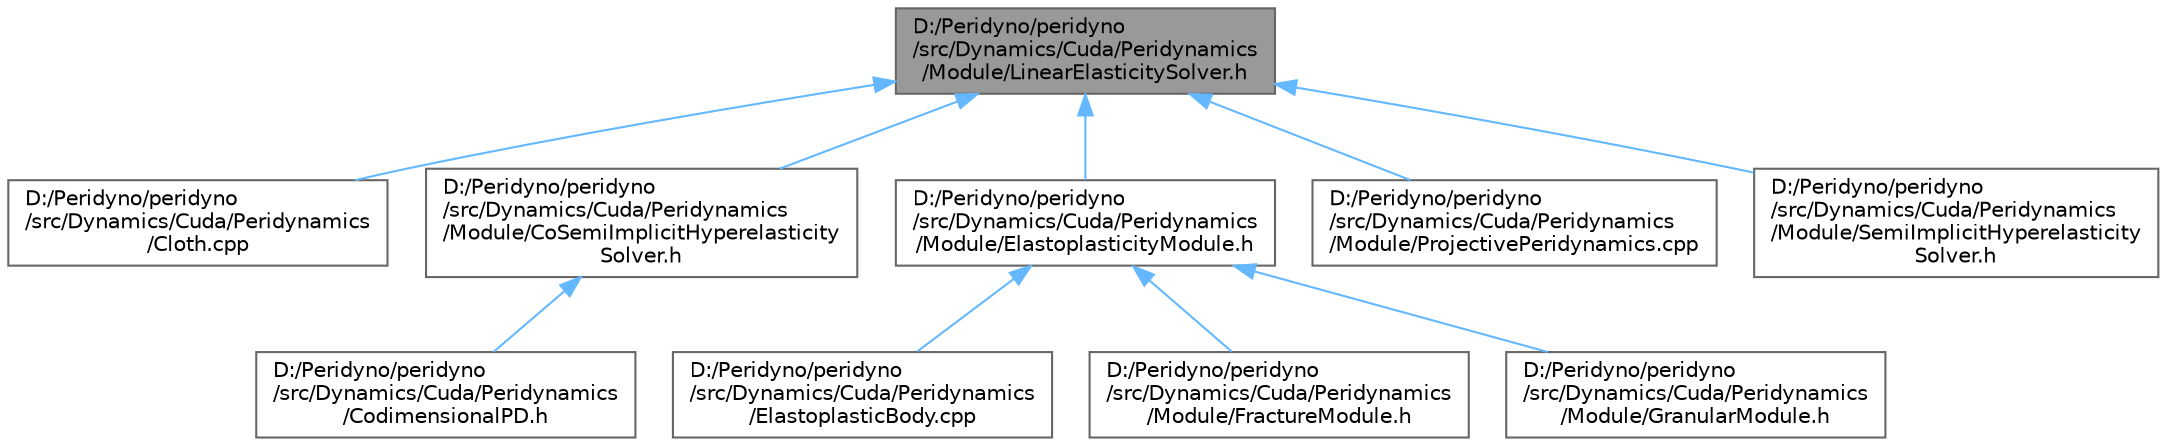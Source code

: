 digraph "D:/Peridyno/peridyno/src/Dynamics/Cuda/Peridynamics/Module/LinearElasticitySolver.h"
{
 // LATEX_PDF_SIZE
  bgcolor="transparent";
  edge [fontname=Helvetica,fontsize=10,labelfontname=Helvetica,labelfontsize=10];
  node [fontname=Helvetica,fontsize=10,shape=box,height=0.2,width=0.4];
  Node1 [id="Node000001",label="D:/Peridyno/peridyno\l/src/Dynamics/Cuda/Peridynamics\l/Module/LinearElasticitySolver.h",height=0.2,width=0.4,color="gray40", fillcolor="grey60", style="filled", fontcolor="black",tooltip=" "];
  Node1 -> Node2 [id="edge1_Node000001_Node000002",dir="back",color="steelblue1",style="solid",tooltip=" "];
  Node2 [id="Node000002",label="D:/Peridyno/peridyno\l/src/Dynamics/Cuda/Peridynamics\l/Cloth.cpp",height=0.2,width=0.4,color="grey40", fillcolor="white", style="filled",URL="$_cloth_8cpp.html",tooltip=" "];
  Node1 -> Node3 [id="edge2_Node000001_Node000003",dir="back",color="steelblue1",style="solid",tooltip=" "];
  Node3 [id="Node000003",label="D:/Peridyno/peridyno\l/src/Dynamics/Cuda/Peridynamics\l/Module/CoSemiImplicitHyperelasticity\lSolver.h",height=0.2,width=0.4,color="grey40", fillcolor="white", style="filled",URL="$_co_semi_implicit_hyperelasticity_solver_8h.html",tooltip=" "];
  Node3 -> Node4 [id="edge3_Node000003_Node000004",dir="back",color="steelblue1",style="solid",tooltip=" "];
  Node4 [id="Node000004",label="D:/Peridyno/peridyno\l/src/Dynamics/Cuda/Peridynamics\l/CodimensionalPD.h",height=0.2,width=0.4,color="grey40", fillcolor="white", style="filled",URL="$_codimensional_p_d_8h.html",tooltip=" "];
  Node1 -> Node5 [id="edge4_Node000001_Node000005",dir="back",color="steelblue1",style="solid",tooltip=" "];
  Node5 [id="Node000005",label="D:/Peridyno/peridyno\l/src/Dynamics/Cuda/Peridynamics\l/Module/ElastoplasticityModule.h",height=0.2,width=0.4,color="grey40", fillcolor="white", style="filled",URL="$_elastoplasticity_module_8h.html",tooltip="This is an implementation of elastoplasticity based on projective peridynamics. For more details,..."];
  Node5 -> Node6 [id="edge5_Node000005_Node000006",dir="back",color="steelblue1",style="solid",tooltip=" "];
  Node6 [id="Node000006",label="D:/Peridyno/peridyno\l/src/Dynamics/Cuda/Peridynamics\l/ElastoplasticBody.cpp",height=0.2,width=0.4,color="grey40", fillcolor="white", style="filled",URL="$_elastoplastic_body_8cpp.html",tooltip=" "];
  Node5 -> Node7 [id="edge6_Node000005_Node000007",dir="back",color="steelblue1",style="solid",tooltip=" "];
  Node7 [id="Node000007",label="D:/Peridyno/peridyno\l/src/Dynamics/Cuda/Peridynamics\l/Module/FractureModule.h",height=0.2,width=0.4,color="grey40", fillcolor="white", style="filled",URL="$_fracture_module_8h.html",tooltip=" "];
  Node5 -> Node8 [id="edge7_Node000005_Node000008",dir="back",color="steelblue1",style="solid",tooltip=" "];
  Node8 [id="Node000008",label="D:/Peridyno/peridyno\l/src/Dynamics/Cuda/Peridynamics\l/Module/GranularModule.h",height=0.2,width=0.4,color="grey40", fillcolor="white", style="filled",URL="$_granular_module_8h.html",tooltip=" "];
  Node1 -> Node9 [id="edge8_Node000001_Node000009",dir="back",color="steelblue1",style="solid",tooltip=" "];
  Node9 [id="Node000009",label="D:/Peridyno/peridyno\l/src/Dynamics/Cuda/Peridynamics\l/Module/ProjectivePeridynamics.cpp",height=0.2,width=0.4,color="grey40", fillcolor="white", style="filled",URL="$_projective_peridynamics_8cpp.html",tooltip=" "];
  Node1 -> Node10 [id="edge9_Node000001_Node000010",dir="back",color="steelblue1",style="solid",tooltip=" "];
  Node10 [id="Node000010",label="D:/Peridyno/peridyno\l/src/Dynamics/Cuda/Peridynamics\l/Module/SemiImplicitHyperelasticity\lSolver.h",height=0.2,width=0.4,color="grey40", fillcolor="white", style="filled",URL="$_semi_implicit_hyperelasticity_solver_8h.html",tooltip=" "];
}
